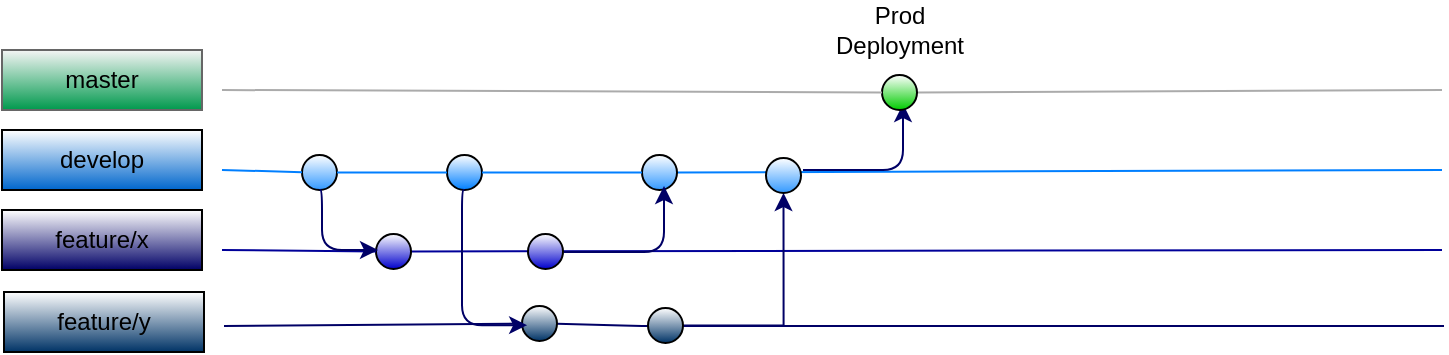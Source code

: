 <mxfile version="12.8.8" type="github"><diagram id="7X1BECR9ZzV7m8dXaOoN" name="Page-1"><mxGraphModel dx="944" dy="554" grid="1" gridSize="10" guides="1" tooltips="1" connect="1" arrows="1" fold="1" page="1" pageScale="1" pageWidth="827" pageHeight="1169" math="0" shadow="0"><root><mxCell id="0"/><mxCell id="1" parent="0"/><mxCell id="9ZFUQ1CrxA7jaHmztUz1-2" value="" style="endArrow=none;html=1;fillColor=#f5f5f5;strokeColor=#ABABAB;" edge="1" parent="1" source="9ZFUQ1CrxA7jaHmztUz1-41"><mxGeometry width="50" height="50" relative="1" as="geometry"><mxPoint x="130" y="120" as="sourcePoint"/><mxPoint x="740" y="120" as="targetPoint"/></mxGeometry></mxCell><mxCell id="9ZFUQ1CrxA7jaHmztUz1-3" value="" style="endArrow=none;html=1;strokeColor=#007FFF;" edge="1" parent="1" source="9ZFUQ1CrxA7jaHmztUz1-34"><mxGeometry width="50" height="50" relative="1" as="geometry"><mxPoint x="130" y="160" as="sourcePoint"/><mxPoint x="740" y="160" as="targetPoint"/></mxGeometry></mxCell><mxCell id="9ZFUQ1CrxA7jaHmztUz1-5" value="" style="endArrow=none;html=1;strokeColor=#000099;" edge="1" parent="1" source="9ZFUQ1CrxA7jaHmztUz1-18"><mxGeometry width="50" height="50" relative="1" as="geometry"><mxPoint x="130" y="200" as="sourcePoint"/><mxPoint x="740" y="200" as="targetPoint"/></mxGeometry></mxCell><mxCell id="9ZFUQ1CrxA7jaHmztUz1-6" value="" style="rounded=0;whiteSpace=wrap;html=1;fillColor=#f5f5f5;strokeColor=#666666;fontColor=#333333;gradientColor=#00994D;" vertex="1" parent="1"><mxGeometry x="20" y="100" width="100" height="30" as="geometry"/></mxCell><mxCell id="9ZFUQ1CrxA7jaHmztUz1-7" value="" style="rounded=0;whiteSpace=wrap;html=1;gradientColor=#0066CC;" vertex="1" parent="1"><mxGeometry x="20" y="140" width="100" height="30" as="geometry"/></mxCell><mxCell id="9ZFUQ1CrxA7jaHmztUz1-8" value="" style="rounded=0;whiteSpace=wrap;html=1;gradientColor=#000066;" vertex="1" parent="1"><mxGeometry x="20" y="180" width="100" height="30" as="geometry"/></mxCell><mxCell id="9ZFUQ1CrxA7jaHmztUz1-9" value="master" style="text;html=1;strokeColor=none;fillColor=none;align=center;verticalAlign=middle;whiteSpace=wrap;rounded=0;" vertex="1" parent="1"><mxGeometry x="50" y="105" width="40" height="20" as="geometry"/></mxCell><mxCell id="9ZFUQ1CrxA7jaHmztUz1-10" value="develop" style="text;html=1;strokeColor=none;fillColor=none;align=center;verticalAlign=middle;whiteSpace=wrap;rounded=0;" vertex="1" parent="1"><mxGeometry x="50" y="145" width="40" height="20" as="geometry"/></mxCell><mxCell id="9ZFUQ1CrxA7jaHmztUz1-11" value="feature/x" style="text;html=1;strokeColor=none;fillColor=none;align=center;verticalAlign=middle;whiteSpace=wrap;rounded=0;" vertex="1" parent="1"><mxGeometry x="50" y="185" width="40" height="20" as="geometry"/></mxCell><mxCell id="9ZFUQ1CrxA7jaHmztUz1-12" value="" style="endArrow=none;html=1;strokeColor=#000066;" edge="1" parent="1" source="9ZFUQ1CrxA7jaHmztUz1-20"><mxGeometry width="50" height="50" relative="1" as="geometry"><mxPoint x="131" y="238" as="sourcePoint"/><mxPoint x="741" y="238" as="targetPoint"/><Array as="points"><mxPoint x="340" y="238"/></Array></mxGeometry></mxCell><mxCell id="9ZFUQ1CrxA7jaHmztUz1-13" value="" style="rounded=0;whiteSpace=wrap;html=1;gradientColor=#003366;" vertex="1" parent="1"><mxGeometry x="21" y="221" width="100" height="30" as="geometry"/></mxCell><mxCell id="9ZFUQ1CrxA7jaHmztUz1-14" value="feature/y" style="text;html=1;strokeColor=none;fillColor=none;align=center;verticalAlign=middle;whiteSpace=wrap;rounded=0;" vertex="1" parent="1"><mxGeometry x="51" y="226" width="40" height="20" as="geometry"/></mxCell><mxCell id="9ZFUQ1CrxA7jaHmztUz1-16" value="" style="ellipse;whiteSpace=wrap;html=1;aspect=fixed;gradientColor=#3399FF;" vertex="1" parent="1"><mxGeometry x="170" y="152.5" width="17.5" height="17.5" as="geometry"/></mxCell><mxCell id="9ZFUQ1CrxA7jaHmztUz1-17" value="" style="endArrow=none;html=1;strokeColor=#007FFF;" edge="1" parent="1" target="9ZFUQ1CrxA7jaHmztUz1-16"><mxGeometry width="50" height="50" relative="1" as="geometry"><mxPoint x="130" y="160" as="sourcePoint"/><mxPoint x="740" y="160" as="targetPoint"/></mxGeometry></mxCell><mxCell id="9ZFUQ1CrxA7jaHmztUz1-18" value="" style="ellipse;whiteSpace=wrap;html=1;aspect=fixed;gradientColor=#0000CC;" vertex="1" parent="1"><mxGeometry x="207" y="192" width="17.5" height="17.5" as="geometry"/></mxCell><mxCell id="9ZFUQ1CrxA7jaHmztUz1-19" value="" style="endArrow=none;html=1;strokeColor=#000099;" edge="1" parent="1" target="9ZFUQ1CrxA7jaHmztUz1-18"><mxGeometry width="50" height="50" relative="1" as="geometry"><mxPoint x="130" y="200" as="sourcePoint"/><mxPoint x="740" y="200" as="targetPoint"/></mxGeometry></mxCell><mxCell id="9ZFUQ1CrxA7jaHmztUz1-20" value="" style="ellipse;whiteSpace=wrap;html=1;aspect=fixed;gradientColor=#003366;" vertex="1" parent="1"><mxGeometry x="280" y="228" width="17.5" height="17.5" as="geometry"/></mxCell><mxCell id="9ZFUQ1CrxA7jaHmztUz1-21" value="" style="endArrow=none;html=1;strokeColor=#000066;" edge="1" parent="1" target="9ZFUQ1CrxA7jaHmztUz1-20"><mxGeometry width="50" height="50" relative="1" as="geometry"><mxPoint x="131" y="238" as="sourcePoint"/><mxPoint x="741" y="238" as="targetPoint"/></mxGeometry></mxCell><mxCell id="9ZFUQ1CrxA7jaHmztUz1-22" value="" style="ellipse;whiteSpace=wrap;html=1;aspect=fixed;gradientColor=#007FFF;" vertex="1" parent="1"><mxGeometry x="242.5" y="152.5" width="17.5" height="17.5" as="geometry"/></mxCell><mxCell id="9ZFUQ1CrxA7jaHmztUz1-23" value="" style="endArrow=none;html=1;strokeColor=#007FFF;" edge="1" parent="1" source="9ZFUQ1CrxA7jaHmztUz1-16" target="9ZFUQ1CrxA7jaHmztUz1-22"><mxGeometry width="50" height="50" relative="1" as="geometry"><mxPoint x="197.5" y="161.234" as="sourcePoint"/><mxPoint x="740" y="160" as="targetPoint"/></mxGeometry></mxCell><mxCell id="9ZFUQ1CrxA7jaHmztUz1-28" value="" style="edgeStyle=elbowEdgeStyle;elbow=horizontal;endArrow=classic;html=1;strokeColor=#000066;exitX=0.5;exitY=1;exitDx=0;exitDy=0;" edge="1" parent="1" source="9ZFUQ1CrxA7jaHmztUz1-16"><mxGeometry width="50" height="50" relative="1" as="geometry"><mxPoint x="187.5" y="160" as="sourcePoint"/><mxPoint x="208" y="200" as="targetPoint"/><Array as="points"><mxPoint x="180" y="200"/></Array></mxGeometry></mxCell><mxCell id="9ZFUQ1CrxA7jaHmztUz1-29" value="" style="ellipse;whiteSpace=wrap;html=1;aspect=fixed;gradientColor=#0000CC;" vertex="1" parent="1"><mxGeometry x="283" y="192" width="17.5" height="17.5" as="geometry"/></mxCell><mxCell id="9ZFUQ1CrxA7jaHmztUz1-32" value="" style="edgeStyle=elbowEdgeStyle;elbow=horizontal;endArrow=classic;html=1;strokeColor=#000066;entryX=0;entryY=0;entryDx=0;entryDy=0;exitX=0.5;exitY=1;exitDx=0;exitDy=0;" edge="1" parent="1" source="9ZFUQ1CrxA7jaHmztUz1-22"><mxGeometry width="50" height="50" relative="1" as="geometry"><mxPoint x="251.25" y="177" as="sourcePoint"/><mxPoint x="282.563" y="237.563" as="targetPoint"/><Array as="points"><mxPoint x="250" y="244"/></Array></mxGeometry></mxCell><mxCell id="9ZFUQ1CrxA7jaHmztUz1-40" style="edgeStyle=orthogonalEdgeStyle;rounded=0;orthogonalLoop=1;jettySize=auto;html=1;entryX=0.5;entryY=1;entryDx=0;entryDy=0;strokeColor=#000066;" edge="1" parent="1" source="9ZFUQ1CrxA7jaHmztUz1-33" target="9ZFUQ1CrxA7jaHmztUz1-38"><mxGeometry relative="1" as="geometry"/></mxCell><mxCell id="9ZFUQ1CrxA7jaHmztUz1-33" value="" style="ellipse;whiteSpace=wrap;html=1;aspect=fixed;gradientColor=#003366;" vertex="1" parent="1"><mxGeometry x="343" y="229" width="17.5" height="17.5" as="geometry"/></mxCell><mxCell id="9ZFUQ1CrxA7jaHmztUz1-34" value="" style="ellipse;whiteSpace=wrap;html=1;aspect=fixed;gradientColor=#3399FF;" vertex="1" parent="1"><mxGeometry x="340" y="152.5" width="17.5" height="17.5" as="geometry"/></mxCell><mxCell id="9ZFUQ1CrxA7jaHmztUz1-35" value="" style="endArrow=none;html=1;strokeColor=#007FFF;" edge="1" parent="1" source="9ZFUQ1CrxA7jaHmztUz1-22" target="9ZFUQ1CrxA7jaHmztUz1-34"><mxGeometry width="50" height="50" relative="1" as="geometry"><mxPoint x="260.0" y="161.232" as="sourcePoint"/><mxPoint x="740" y="160" as="targetPoint"/></mxGeometry></mxCell><mxCell id="9ZFUQ1CrxA7jaHmztUz1-37" value="" style="edgeStyle=elbowEdgeStyle;elbow=vertical;endArrow=classic;html=1;strokeColor=#000066;" edge="1" parent="1"><mxGeometry width="50" height="50" relative="1" as="geometry"><mxPoint x="301" y="201" as="sourcePoint"/><mxPoint x="351" y="168" as="targetPoint"/><Array as="points"><mxPoint x="351" y="201"/></Array></mxGeometry></mxCell><mxCell id="9ZFUQ1CrxA7jaHmztUz1-38" value="" style="ellipse;whiteSpace=wrap;html=1;aspect=fixed;gradientColor=#3399FF;" vertex="1" parent="1"><mxGeometry x="402" y="154" width="17.5" height="17.5" as="geometry"/></mxCell><mxCell id="9ZFUQ1CrxA7jaHmztUz1-42" value="" style="edgeStyle=elbowEdgeStyle;elbow=vertical;endArrow=classic;html=1;strokeColor=#000066;" edge="1" parent="1"><mxGeometry width="50" height="50" relative="1" as="geometry"><mxPoint x="420.5" y="160" as="sourcePoint"/><mxPoint x="470.5" y="127" as="targetPoint"/><Array as="points"><mxPoint x="470.5" y="160"/></Array></mxGeometry></mxCell><mxCell id="9ZFUQ1CrxA7jaHmztUz1-41" value="" style="ellipse;whiteSpace=wrap;html=1;aspect=fixed;gradientColor=#00CC00;" vertex="1" parent="1"><mxGeometry x="460" y="112.5" width="17.5" height="17.5" as="geometry"/></mxCell><mxCell id="9ZFUQ1CrxA7jaHmztUz1-43" value="" style="endArrow=none;html=1;fillColor=#f5f5f5;strokeColor=#ABABAB;" edge="1" parent="1" target="9ZFUQ1CrxA7jaHmztUz1-41"><mxGeometry width="50" height="50" relative="1" as="geometry"><mxPoint x="130" y="120" as="sourcePoint"/><mxPoint x="740" y="120" as="targetPoint"/></mxGeometry></mxCell><mxCell id="9ZFUQ1CrxA7jaHmztUz1-44" value="Prod Deployment" style="text;html=1;strokeColor=none;fillColor=none;align=center;verticalAlign=middle;whiteSpace=wrap;rounded=0;" vertex="1" parent="1"><mxGeometry x="448.75" y="80" width="40" height="20" as="geometry"/></mxCell></root></mxGraphModel></diagram></mxfile>